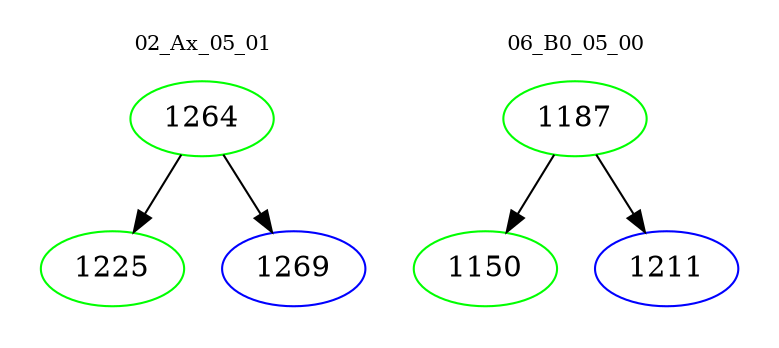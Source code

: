 digraph{
subgraph cluster_0 {
color = white
label = "02_Ax_05_01";
fontsize=10;
T0_1264 [label="1264", color="green"]
T0_1264 -> T0_1225 [color="black"]
T0_1225 [label="1225", color="green"]
T0_1264 -> T0_1269 [color="black"]
T0_1269 [label="1269", color="blue"]
}
subgraph cluster_1 {
color = white
label = "06_B0_05_00";
fontsize=10;
T1_1187 [label="1187", color="green"]
T1_1187 -> T1_1150 [color="black"]
T1_1150 [label="1150", color="green"]
T1_1187 -> T1_1211 [color="black"]
T1_1211 [label="1211", color="blue"]
}
}
